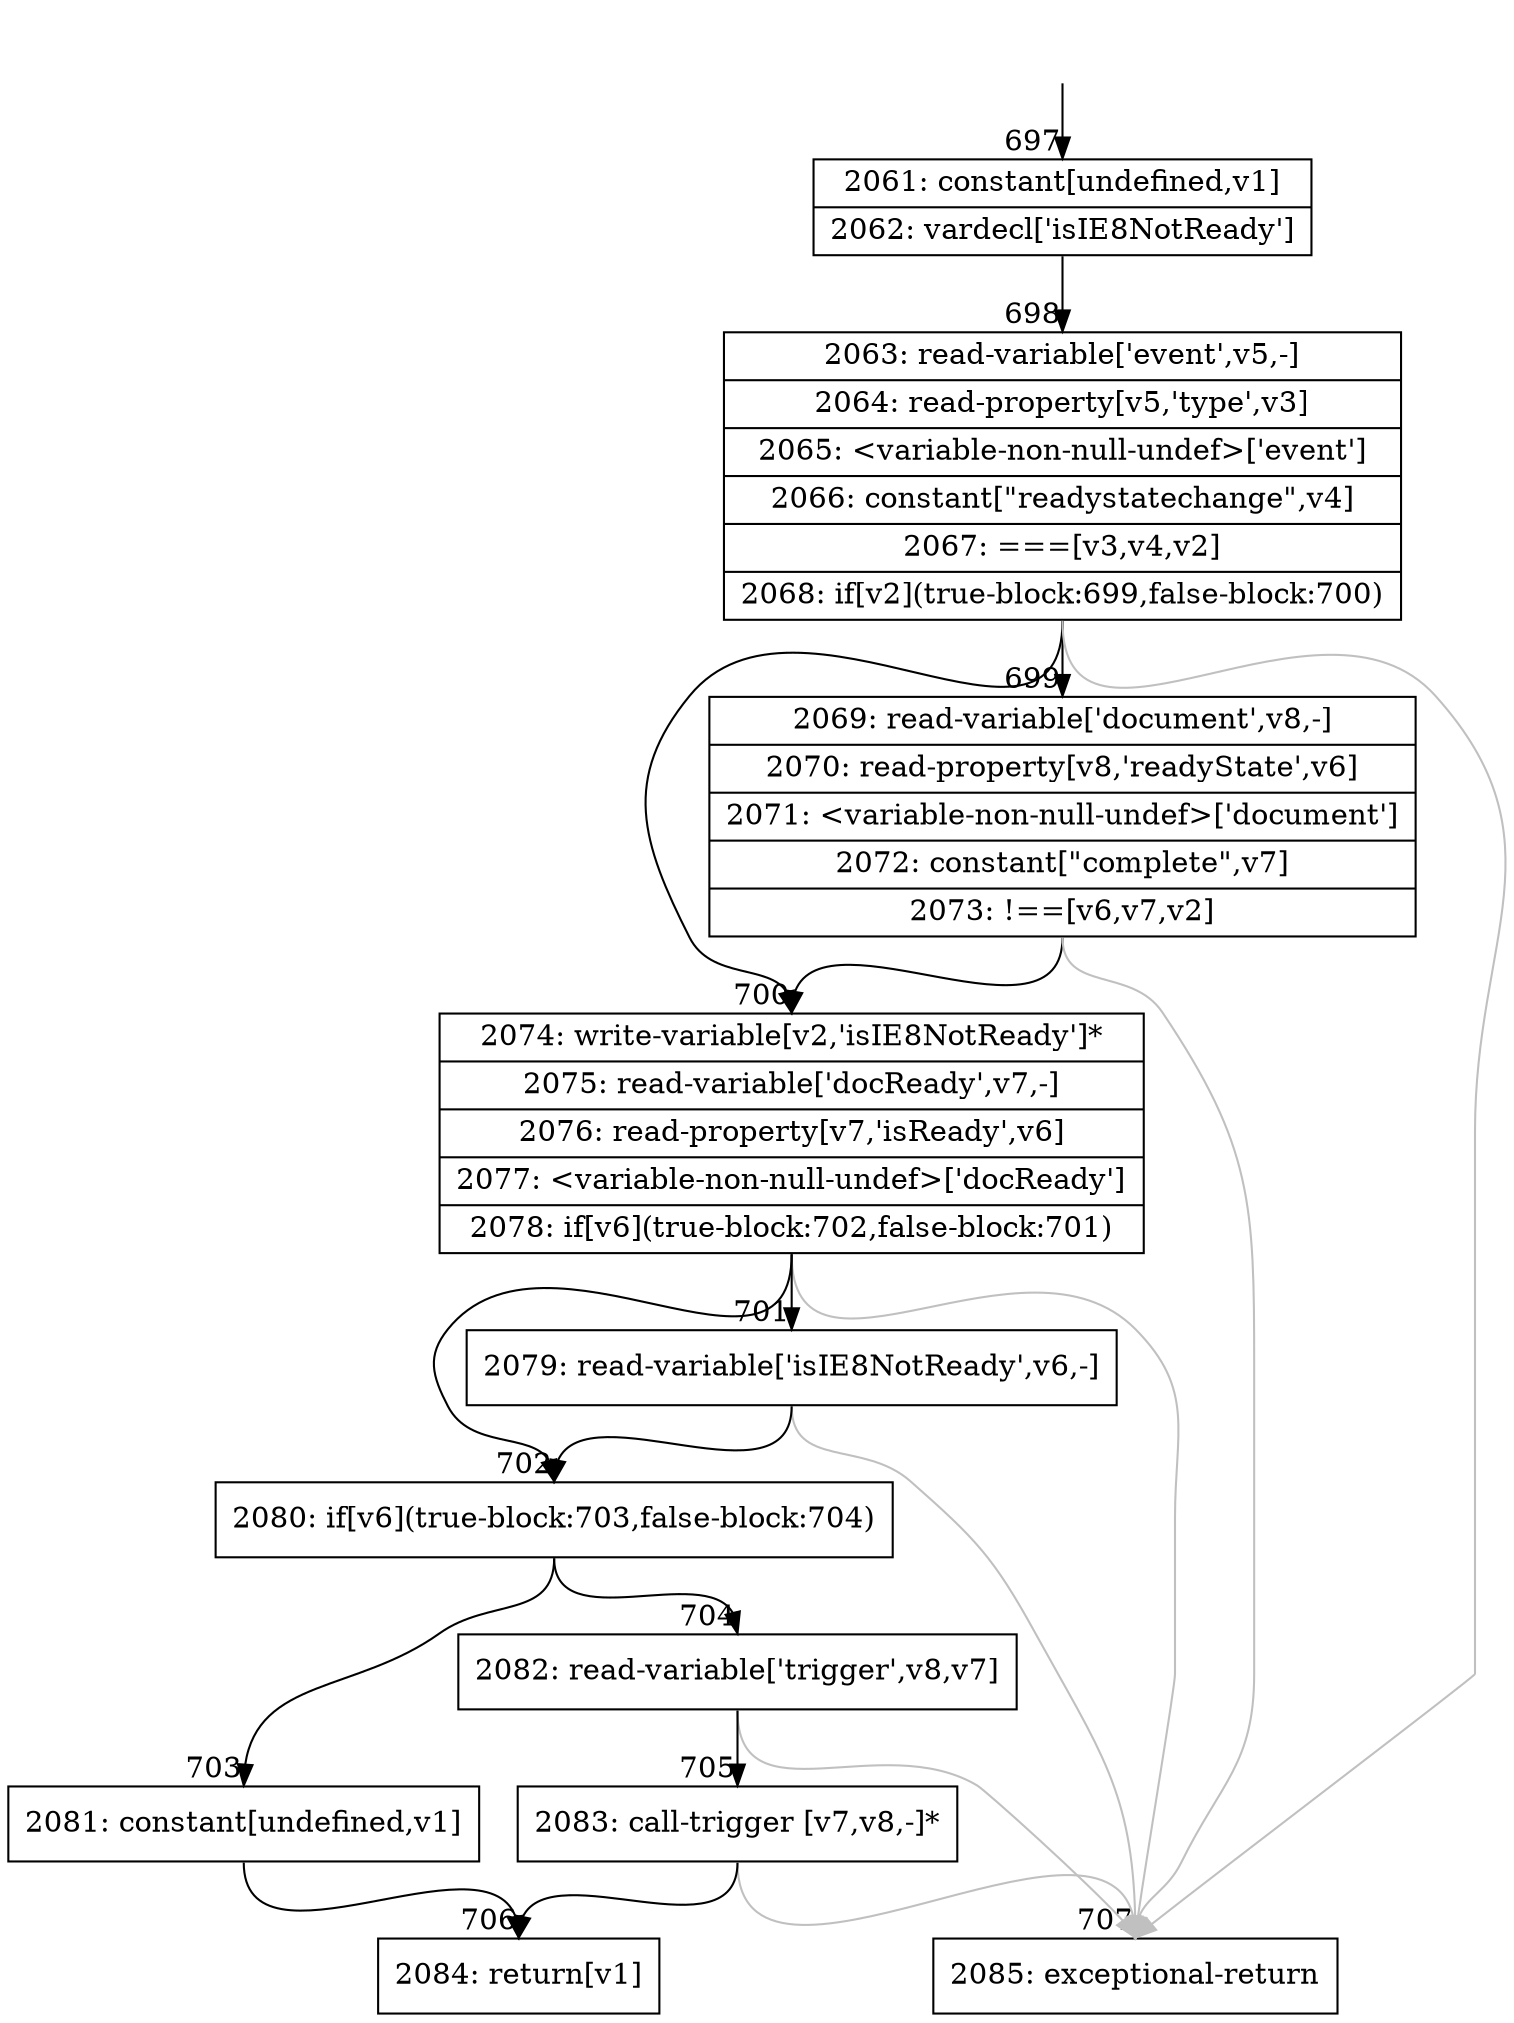 digraph {
rankdir="TD"
BB_entry63[shape=none,label=""];
BB_entry63 -> BB697 [tailport=s, headport=n, headlabel="    697"]
BB697 [shape=record label="{2061: constant[undefined,v1]|2062: vardecl['isIE8NotReady']}" ] 
BB697 -> BB698 [tailport=s, headport=n, headlabel="      698"]
BB698 [shape=record label="{2063: read-variable['event',v5,-]|2064: read-property[v5,'type',v3]|2065: \<variable-non-null-undef\>['event']|2066: constant[\"readystatechange\",v4]|2067: ===[v3,v4,v2]|2068: if[v2](true-block:699,false-block:700)}" ] 
BB698 -> BB700 [tailport=s, headport=n, headlabel="      700"]
BB698 -> BB699 [tailport=s, headport=n, headlabel="      699"]
BB698 -> BB707 [tailport=s, headport=n, color=gray, headlabel="      707"]
BB699 [shape=record label="{2069: read-variable['document',v8,-]|2070: read-property[v8,'readyState',v6]|2071: \<variable-non-null-undef\>['document']|2072: constant[\"complete\",v7]|2073: !==[v6,v7,v2]}" ] 
BB699 -> BB700 [tailport=s, headport=n]
BB699 -> BB707 [tailport=s, headport=n, color=gray]
BB700 [shape=record label="{2074: write-variable[v2,'isIE8NotReady']*|2075: read-variable['docReady',v7,-]|2076: read-property[v7,'isReady',v6]|2077: \<variable-non-null-undef\>['docReady']|2078: if[v6](true-block:702,false-block:701)}" ] 
BB700 -> BB702 [tailport=s, headport=n, headlabel="      702"]
BB700 -> BB701 [tailport=s, headport=n, headlabel="      701"]
BB700 -> BB707 [tailport=s, headport=n, color=gray]
BB701 [shape=record label="{2079: read-variable['isIE8NotReady',v6,-]}" ] 
BB701 -> BB702 [tailport=s, headport=n]
BB701 -> BB707 [tailport=s, headport=n, color=gray]
BB702 [shape=record label="{2080: if[v6](true-block:703,false-block:704)}" ] 
BB702 -> BB703 [tailport=s, headport=n, headlabel="      703"]
BB702 -> BB704 [tailport=s, headport=n, headlabel="      704"]
BB703 [shape=record label="{2081: constant[undefined,v1]}" ] 
BB703 -> BB706 [tailport=s, headport=n, headlabel="      706"]
BB704 [shape=record label="{2082: read-variable['trigger',v8,v7]}" ] 
BB704 -> BB705 [tailport=s, headport=n, headlabel="      705"]
BB704 -> BB707 [tailport=s, headport=n, color=gray]
BB705 [shape=record label="{2083: call-trigger [v7,v8,-]*}" ] 
BB705 -> BB706 [tailport=s, headport=n]
BB705 -> BB707 [tailport=s, headport=n, color=gray]
BB706 [shape=record label="{2084: return[v1]}" ] 
BB707 [shape=record label="{2085: exceptional-return}" ] 
//#$~ 1056
}
